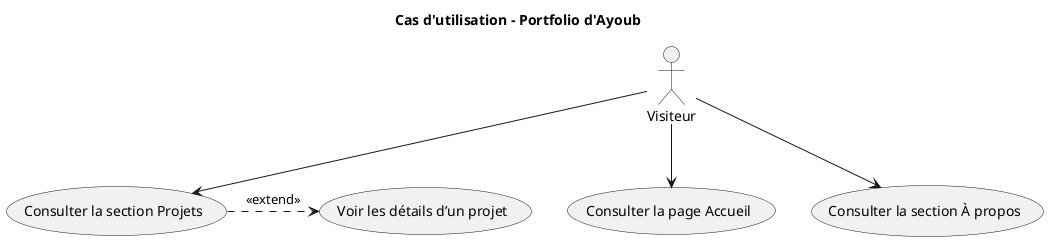 @startuml
title Cas d'utilisation - Portfolio d'Ayoub
' Portfolio web développé avec HTML, CSS, JavaScript et PHP/MySQL
' Présente les projets et les informations personnelles d'Ayoub

actor Visiteur

' Cas d'utilisation principaux
Visiteur --> (Consulter la page Accueil)
Visiteur --> (Consulter la section À propos)
Visiteur --> (Consulter la section Projets)

' Extension : consulter les détails d’un projet depuis la section Projets
(Consulter la section Projets) .> (Voir les détails d’un projet) : <<extend>>

@enduml

